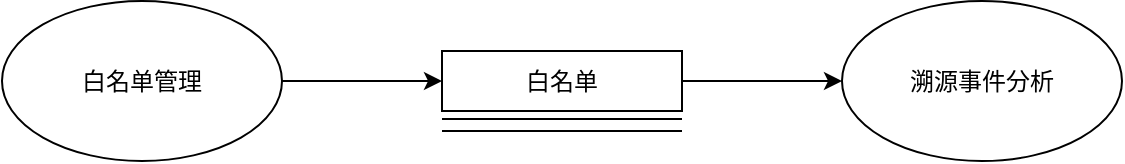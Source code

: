 <mxfile version="17.1.3" type="github">
  <diagram id="C5RBs43oDa-KdzZeNtuy" name="Page-1">
    <mxGraphModel dx="856" dy="545" grid="1" gridSize="10" guides="1" tooltips="1" connect="1" arrows="1" fold="1" page="1" pageScale="1" pageWidth="827" pageHeight="1169" math="0" shadow="0">
      <root>
        <mxCell id="WIyWlLk6GJQsqaUBKTNV-0" />
        <mxCell id="WIyWlLk6GJQsqaUBKTNV-1" parent="WIyWlLk6GJQsqaUBKTNV-0" />
        <mxCell id="6KlvInXQ-mtA9c1FWW8O-1" value="" style="edgeStyle=orthogonalEdgeStyle;rounded=0;orthogonalLoop=1;jettySize=auto;html=1;" edge="1" parent="WIyWlLk6GJQsqaUBKTNV-1" source="6KlvInXQ-mtA9c1FWW8O-2" target="6KlvInXQ-mtA9c1FWW8O-5">
          <mxGeometry relative="1" as="geometry" />
        </mxCell>
        <mxCell id="6KlvInXQ-mtA9c1FWW8O-2" value="白名单管理" style="ellipse;whiteSpace=wrap;html=1;" vertex="1" parent="WIyWlLk6GJQsqaUBKTNV-1">
          <mxGeometry x="170" y="254.5" width="140" height="80" as="geometry" />
        </mxCell>
        <mxCell id="6KlvInXQ-mtA9c1FWW8O-3" value="溯源事件分析" style="ellipse;whiteSpace=wrap;html=1;" vertex="1" parent="WIyWlLk6GJQsqaUBKTNV-1">
          <mxGeometry x="590" y="254.5" width="140" height="80" as="geometry" />
        </mxCell>
        <mxCell id="6KlvInXQ-mtA9c1FWW8O-4" value="" style="edgeStyle=orthogonalEdgeStyle;rounded=0;orthogonalLoop=1;jettySize=auto;html=1;" edge="1" parent="WIyWlLk6GJQsqaUBKTNV-1" source="6KlvInXQ-mtA9c1FWW8O-5" target="6KlvInXQ-mtA9c1FWW8O-3">
          <mxGeometry relative="1" as="geometry" />
        </mxCell>
        <mxCell id="6KlvInXQ-mtA9c1FWW8O-5" value="白名单" style="rounded=0;whiteSpace=wrap;html=1;" vertex="1" parent="WIyWlLk6GJQsqaUBKTNV-1">
          <mxGeometry x="390" y="279.5" width="120" height="30" as="geometry" />
        </mxCell>
        <mxCell id="6KlvInXQ-mtA9c1FWW8O-6" value="" style="endArrow=none;html=1;rounded=0;" edge="1" parent="WIyWlLk6GJQsqaUBKTNV-1">
          <mxGeometry width="50" height="50" relative="1" as="geometry">
            <mxPoint x="390" y="313.5" as="sourcePoint" />
            <mxPoint x="510" y="313.5" as="targetPoint" />
          </mxGeometry>
        </mxCell>
        <mxCell id="6KlvInXQ-mtA9c1FWW8O-7" value="" style="endArrow=none;html=1;rounded=0;" edge="1" parent="WIyWlLk6GJQsqaUBKTNV-1">
          <mxGeometry width="50" height="50" relative="1" as="geometry">
            <mxPoint x="390" y="319.5" as="sourcePoint" />
            <mxPoint x="510" y="319.5" as="targetPoint" />
          </mxGeometry>
        </mxCell>
      </root>
    </mxGraphModel>
  </diagram>
</mxfile>
